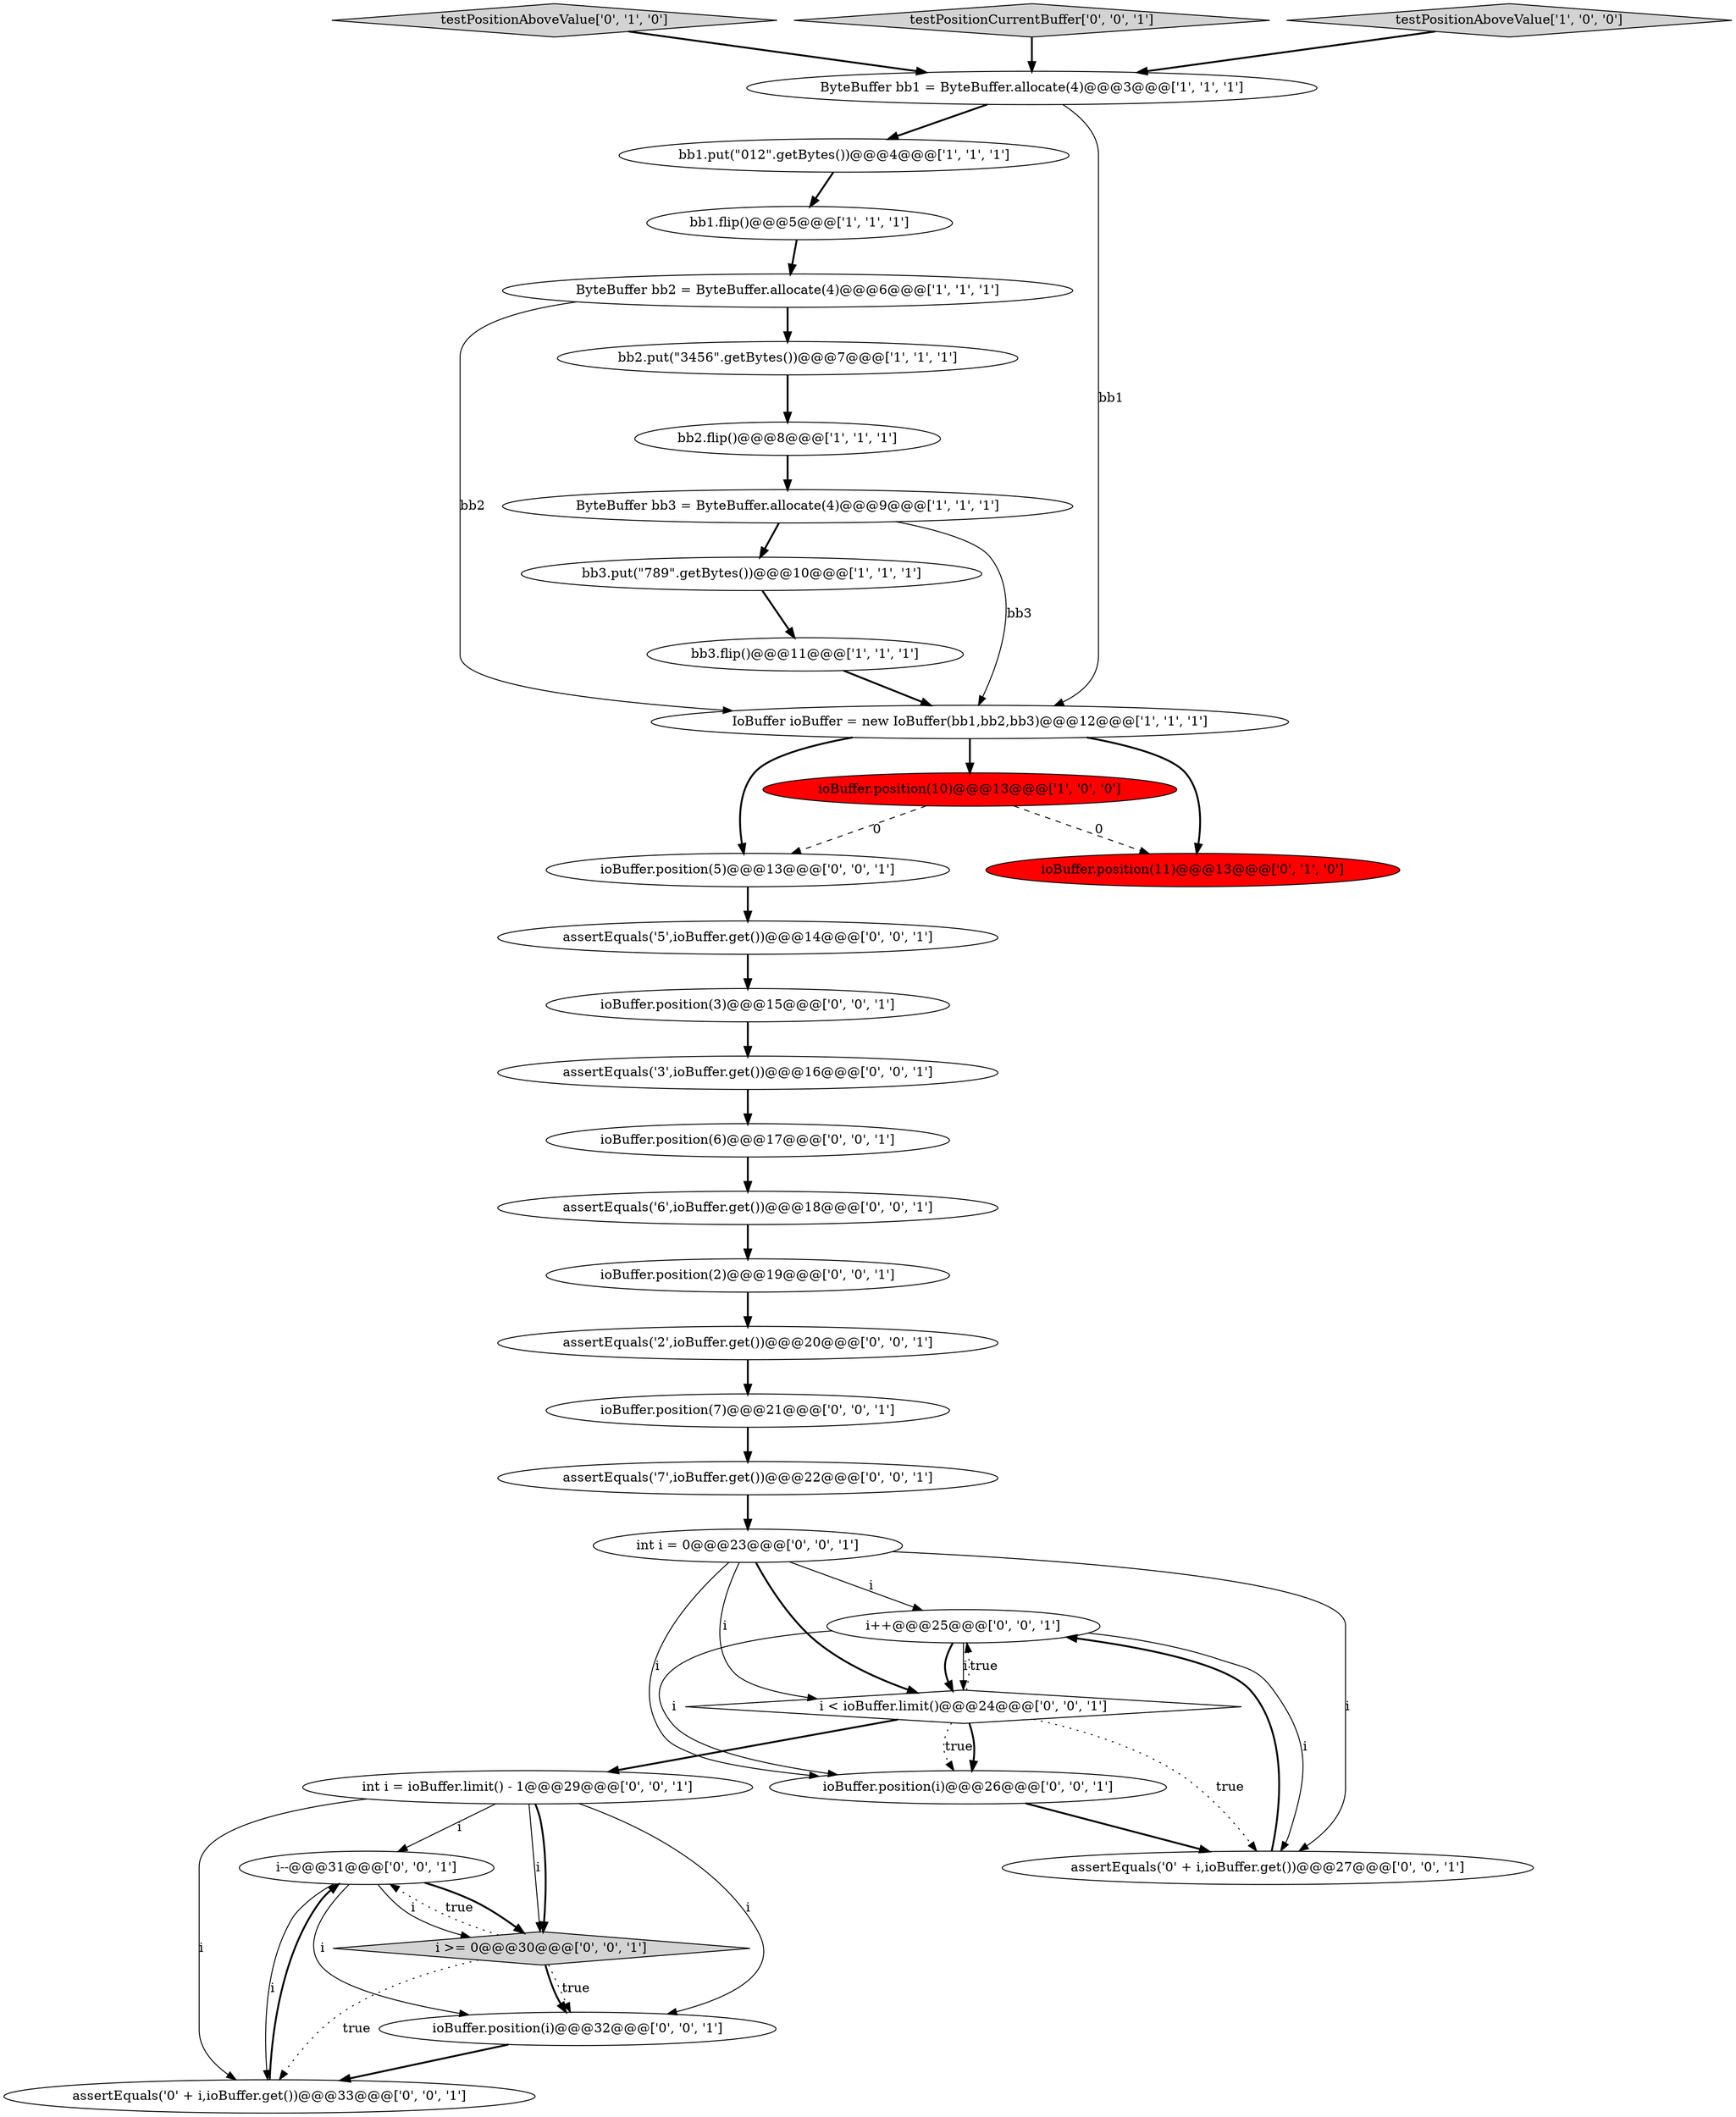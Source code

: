 digraph {
22 [style = filled, label = "assertEquals('7',ioBuffer.get())@@@22@@@['0', '0', '1']", fillcolor = white, shape = ellipse image = "AAA0AAABBB3BBB"];
14 [style = filled, label = "i--@@@31@@@['0', '0', '1']", fillcolor = white, shape = ellipse image = "AAA0AAABBB3BBB"];
27 [style = filled, label = "ioBuffer.position(5)@@@13@@@['0', '0', '1']", fillcolor = white, shape = ellipse image = "AAA0AAABBB3BBB"];
24 [style = filled, label = "ioBuffer.position(i)@@@32@@@['0', '0', '1']", fillcolor = white, shape = ellipse image = "AAA0AAABBB3BBB"];
0 [style = filled, label = "bb2.put(\"3456\".getBytes())@@@7@@@['1', '1', '1']", fillcolor = white, shape = ellipse image = "AAA0AAABBB1BBB"];
17 [style = filled, label = "int i = 0@@@23@@@['0', '0', '1']", fillcolor = white, shape = ellipse image = "AAA0AAABBB3BBB"];
9 [style = filled, label = "bb1.flip()@@@5@@@['1', '1', '1']", fillcolor = white, shape = ellipse image = "AAA0AAABBB1BBB"];
12 [style = filled, label = "testPositionAboveValue['0', '1', '0']", fillcolor = lightgray, shape = diamond image = "AAA0AAABBB2BBB"];
30 [style = filled, label = "ioBuffer.position(6)@@@17@@@['0', '0', '1']", fillcolor = white, shape = ellipse image = "AAA0AAABBB3BBB"];
4 [style = filled, label = "ByteBuffer bb1 = ByteBuffer.allocate(4)@@@3@@@['1', '1', '1']", fillcolor = white, shape = ellipse image = "AAA0AAABBB1BBB"];
33 [style = filled, label = "i++@@@25@@@['0', '0', '1']", fillcolor = white, shape = ellipse image = "AAA0AAABBB3BBB"];
20 [style = filled, label = "assertEquals('0' + i,ioBuffer.get())@@@27@@@['0', '0', '1']", fillcolor = white, shape = ellipse image = "AAA0AAABBB3BBB"];
34 [style = filled, label = "assertEquals('6',ioBuffer.get())@@@18@@@['0', '0', '1']", fillcolor = white, shape = ellipse image = "AAA0AAABBB3BBB"];
6 [style = filled, label = "bb1.put(\"012\".getBytes())@@@4@@@['1', '1', '1']", fillcolor = white, shape = ellipse image = "AAA0AAABBB1BBB"];
25 [style = filled, label = "testPositionCurrentBuffer['0', '0', '1']", fillcolor = lightgray, shape = diamond image = "AAA0AAABBB3BBB"];
21 [style = filled, label = "ioBuffer.position(3)@@@15@@@['0', '0', '1']", fillcolor = white, shape = ellipse image = "AAA0AAABBB3BBB"];
7 [style = filled, label = "ByteBuffer bb3 = ByteBuffer.allocate(4)@@@9@@@['1', '1', '1']", fillcolor = white, shape = ellipse image = "AAA0AAABBB1BBB"];
8 [style = filled, label = "ByteBuffer bb2 = ByteBuffer.allocate(4)@@@6@@@['1', '1', '1']", fillcolor = white, shape = ellipse image = "AAA0AAABBB1BBB"];
31 [style = filled, label = "i >= 0@@@30@@@['0', '0', '1']", fillcolor = lightgray, shape = diamond image = "AAA0AAABBB3BBB"];
32 [style = filled, label = "assertEquals('0' + i,ioBuffer.get())@@@33@@@['0', '0', '1']", fillcolor = white, shape = ellipse image = "AAA0AAABBB3BBB"];
11 [style = filled, label = "ioBuffer.position(10)@@@13@@@['1', '0', '0']", fillcolor = red, shape = ellipse image = "AAA1AAABBB1BBB"];
15 [style = filled, label = "assertEquals('3',ioBuffer.get())@@@16@@@['0', '0', '1']", fillcolor = white, shape = ellipse image = "AAA0AAABBB3BBB"];
16 [style = filled, label = "i < ioBuffer.limit()@@@24@@@['0', '0', '1']", fillcolor = white, shape = diamond image = "AAA0AAABBB3BBB"];
2 [style = filled, label = "bb2.flip()@@@8@@@['1', '1', '1']", fillcolor = white, shape = ellipse image = "AAA0AAABBB1BBB"];
26 [style = filled, label = "assertEquals('2',ioBuffer.get())@@@20@@@['0', '0', '1']", fillcolor = white, shape = ellipse image = "AAA0AAABBB3BBB"];
5 [style = filled, label = "testPositionAboveValue['1', '0', '0']", fillcolor = lightgray, shape = diamond image = "AAA0AAABBB1BBB"];
19 [style = filled, label = "ioBuffer.position(i)@@@26@@@['0', '0', '1']", fillcolor = white, shape = ellipse image = "AAA0AAABBB3BBB"];
1 [style = filled, label = "bb3.put(\"789\".getBytes())@@@10@@@['1', '1', '1']", fillcolor = white, shape = ellipse image = "AAA0AAABBB1BBB"];
23 [style = filled, label = "int i = ioBuffer.limit() - 1@@@29@@@['0', '0', '1']", fillcolor = white, shape = ellipse image = "AAA0AAABBB3BBB"];
18 [style = filled, label = "assertEquals('5',ioBuffer.get())@@@14@@@['0', '0', '1']", fillcolor = white, shape = ellipse image = "AAA0AAABBB3BBB"];
10 [style = filled, label = "IoBuffer ioBuffer = new IoBuffer(bb1,bb2,bb3)@@@12@@@['1', '1', '1']", fillcolor = white, shape = ellipse image = "AAA0AAABBB1BBB"];
13 [style = filled, label = "ioBuffer.position(11)@@@13@@@['0', '1', '0']", fillcolor = red, shape = ellipse image = "AAA1AAABBB2BBB"];
3 [style = filled, label = "bb3.flip()@@@11@@@['1', '1', '1']", fillcolor = white, shape = ellipse image = "AAA0AAABBB1BBB"];
28 [style = filled, label = "ioBuffer.position(2)@@@19@@@['0', '0', '1']", fillcolor = white, shape = ellipse image = "AAA0AAABBB3BBB"];
29 [style = filled, label = "ioBuffer.position(7)@@@21@@@['0', '0', '1']", fillcolor = white, shape = ellipse image = "AAA0AAABBB3BBB"];
23->31 [style = bold, label=""];
16->19 [style = dotted, label="true"];
27->18 [style = bold, label=""];
23->32 [style = solid, label="i"];
33->16 [style = bold, label=""];
7->1 [style = bold, label=""];
23->24 [style = solid, label="i"];
17->19 [style = solid, label="i"];
4->10 [style = solid, label="bb1"];
4->6 [style = bold, label=""];
10->27 [style = bold, label=""];
21->15 [style = bold, label=""];
26->29 [style = bold, label=""];
19->20 [style = bold, label=""];
0->2 [style = bold, label=""];
31->24 [style = bold, label=""];
24->32 [style = bold, label=""];
1->3 [style = bold, label=""];
25->4 [style = bold, label=""];
32->14 [style = bold, label=""];
28->26 [style = bold, label=""];
16->20 [style = dotted, label="true"];
30->34 [style = bold, label=""];
15->30 [style = bold, label=""];
16->23 [style = bold, label=""];
23->14 [style = solid, label="i"];
16->19 [style = bold, label=""];
9->8 [style = bold, label=""];
31->14 [style = dotted, label="true"];
20->33 [style = bold, label=""];
17->20 [style = solid, label="i"];
16->33 [style = dotted, label="true"];
31->32 [style = dotted, label="true"];
8->0 [style = bold, label=""];
34->28 [style = bold, label=""];
3->10 [style = bold, label=""];
11->13 [style = dashed, label="0"];
17->16 [style = solid, label="i"];
14->24 [style = solid, label="i"];
10->13 [style = bold, label=""];
12->4 [style = bold, label=""];
5->4 [style = bold, label=""];
17->33 [style = solid, label="i"];
14->31 [style = bold, label=""];
22->17 [style = bold, label=""];
14->31 [style = solid, label="i"];
23->31 [style = solid, label="i"];
7->10 [style = solid, label="bb3"];
33->16 [style = solid, label="i"];
33->20 [style = solid, label="i"];
31->24 [style = dotted, label="true"];
2->7 [style = bold, label=""];
18->21 [style = bold, label=""];
6->9 [style = bold, label=""];
29->22 [style = bold, label=""];
33->19 [style = solid, label="i"];
11->27 [style = dashed, label="0"];
8->10 [style = solid, label="bb2"];
17->16 [style = bold, label=""];
14->32 [style = solid, label="i"];
10->11 [style = bold, label=""];
}
